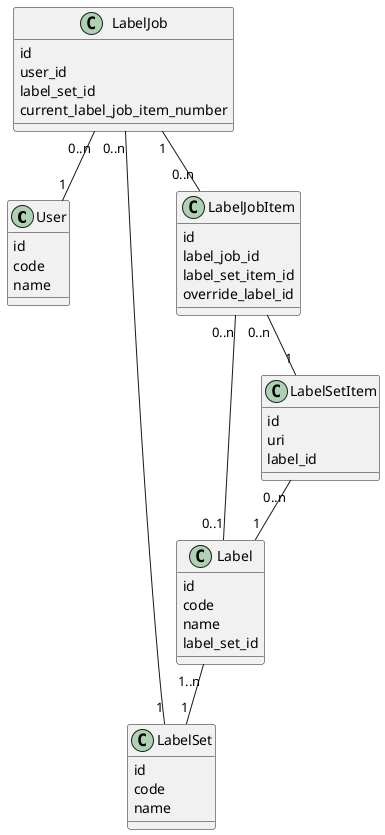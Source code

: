 @startuml

class User {
id
code
name
}

class LabelSet {
id
code
name
}

class Label {
id
code
name
label_set_id
}

class LabelSetItem {
id
uri
label_id
}

class LabelJob {
id
user_id
label_set_id
current_label_job_item_number
}

class LabelJobItem {
id
label_job_id
label_set_item_id
override_label_id
}

Label "1..n" -- "1" LabelSet
LabelJob "0..n" -- "1" LabelSet
LabelJob "0..n" -- "1" User
LabelJob "1" -- "0..n" LabelJobItem
LabelJobItem "0..n" -- "1" LabelSetItem

LabelSetItem "0..n" -- "1" Label
LabelJobItem "0..n" -- "0..1" Label

@enduml